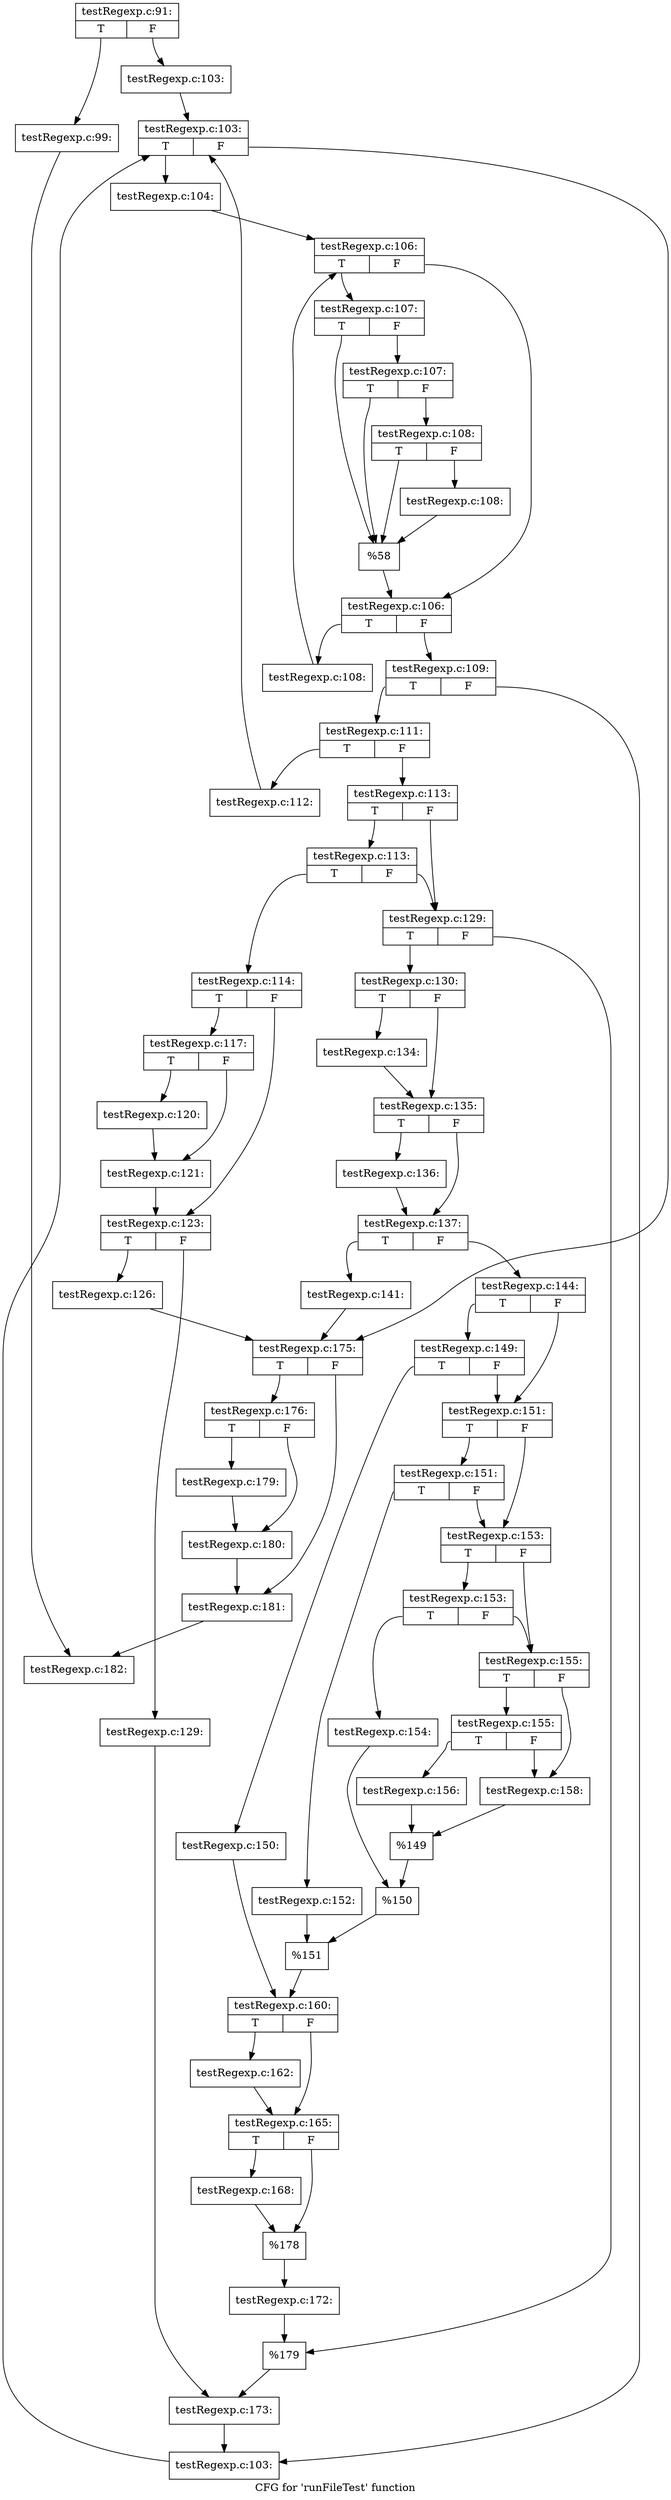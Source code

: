digraph "CFG for 'runFileTest' function" {
	label="CFG for 'runFileTest' function";

	Node0x3f9b030 [shape=record,label="{testRegexp.c:91:|{<s0>T|<s1>F}}"];
	Node0x3f9b030:s0 -> Node0x421c780;
	Node0x3f9b030:s1 -> Node0x421cc20;
	Node0x421c780 [shape=record,label="{testRegexp.c:99:}"];
	Node0x421c780 -> Node0x4215060;
	Node0x421cc20 [shape=record,label="{testRegexp.c:103:}"];
	Node0x421cc20 -> Node0x421c110;
	Node0x421c110 [shape=record,label="{testRegexp.c:103:|{<s0>T|<s1>F}}"];
	Node0x421c110:s0 -> Node0x421e3e0;
	Node0x421c110:s1 -> Node0x421c950;
	Node0x421e3e0 [shape=record,label="{testRegexp.c:104:}"];
	Node0x421e3e0 -> Node0x421f160;
	Node0x421f160 [shape=record,label="{testRegexp.c:106:|{<s0>T|<s1>F}}"];
	Node0x421f160:s0 -> Node0x421fb40;
	Node0x421f160:s1 -> Node0x421faf0;
	Node0x421fb40 [shape=record,label="{testRegexp.c:107:|{<s0>T|<s1>F}}"];
	Node0x421fb40:s0 -> Node0x421fd30;
	Node0x421fb40:s1 -> Node0x421fe20;
	Node0x421fe20 [shape=record,label="{testRegexp.c:107:|{<s0>T|<s1>F}}"];
	Node0x421fe20:s0 -> Node0x421fd30;
	Node0x421fe20:s1 -> Node0x421fdd0;
	Node0x421fdd0 [shape=record,label="{testRegexp.c:108:|{<s0>T|<s1>F}}"];
	Node0x421fdd0:s0 -> Node0x421fd30;
	Node0x421fdd0:s1 -> Node0x421fd80;
	Node0x421fd80 [shape=record,label="{testRegexp.c:108:}"];
	Node0x421fd80 -> Node0x421fd30;
	Node0x421fd30 [shape=record,label="{%58}"];
	Node0x421fd30 -> Node0x421faf0;
	Node0x421faf0 [shape=record,label="{testRegexp.c:106:|{<s0>T|<s1>F}}"];
	Node0x421faf0:s0 -> Node0x4220930;
	Node0x421faf0:s1 -> Node0x421f790;
	Node0x4220930 [shape=record,label="{testRegexp.c:108:}"];
	Node0x4220930 -> Node0x421f160;
	Node0x421f790 [shape=record,label="{testRegexp.c:109:|{<s0>T|<s1>F}}"];
	Node0x421f790:s0 -> Node0x4221530;
	Node0x421f790:s1 -> Node0x4221580;
	Node0x4221530 [shape=record,label="{testRegexp.c:111:|{<s0>T|<s1>F}}"];
	Node0x4221530:s0 -> Node0x42218c0;
	Node0x4221530:s1 -> Node0x4221910;
	Node0x42218c0 [shape=record,label="{testRegexp.c:112:}"];
	Node0x42218c0 -> Node0x421c110;
	Node0x4221910 [shape=record,label="{testRegexp.c:113:|{<s0>T|<s1>F}}"];
	Node0x4221910:s0 -> Node0x4221e40;
	Node0x4221910:s1 -> Node0x4221df0;
	Node0x4221e40 [shape=record,label="{testRegexp.c:113:|{<s0>T|<s1>F}}"];
	Node0x4221e40:s0 -> Node0x4221d50;
	Node0x4221e40:s1 -> Node0x4221df0;
	Node0x4221d50 [shape=record,label="{testRegexp.c:114:|{<s0>T|<s1>F}}"];
	Node0x4221d50:s0 -> Node0x4222a20;
	Node0x4221d50:s1 -> Node0x4222a70;
	Node0x4222a20 [shape=record,label="{testRegexp.c:117:|{<s0>T|<s1>F}}"];
	Node0x4222a20:s0 -> Node0x4222ee0;
	Node0x4222a20:s1 -> Node0x4222f30;
	Node0x4222ee0 [shape=record,label="{testRegexp.c:120:}"];
	Node0x4222ee0 -> Node0x4222f30;
	Node0x4222f30 [shape=record,label="{testRegexp.c:121:}"];
	Node0x4222f30 -> Node0x4222a70;
	Node0x4222a70 [shape=record,label="{testRegexp.c:123:|{<s0>T|<s1>F}}"];
	Node0x4222a70:s0 -> Node0x4224070;
	Node0x4222a70:s1 -> Node0x42240c0;
	Node0x4224070 [shape=record,label="{testRegexp.c:126:}"];
	Node0x4224070 -> Node0x421c950;
	Node0x42240c0 [shape=record,label="{testRegexp.c:129:}"];
	Node0x42240c0 -> Node0x4221da0;
	Node0x4221df0 [shape=record,label="{testRegexp.c:129:|{<s0>T|<s1>F}}"];
	Node0x4221df0:s0 -> Node0x4224880;
	Node0x4221df0:s1 -> Node0x42248d0;
	Node0x4224880 [shape=record,label="{testRegexp.c:130:|{<s0>T|<s1>F}}"];
	Node0x4224880:s0 -> Node0x42255b0;
	Node0x4224880:s1 -> Node0x4225600;
	Node0x42255b0 [shape=record,label="{testRegexp.c:134:}"];
	Node0x42255b0 -> Node0x4225600;
	Node0x4225600 [shape=record,label="{testRegexp.c:135:|{<s0>T|<s1>F}}"];
	Node0x4225600:s0 -> Node0x4225ba0;
	Node0x4225600:s1 -> Node0x4225bf0;
	Node0x4225ba0 [shape=record,label="{testRegexp.c:136:}"];
	Node0x4225ba0 -> Node0x4225bf0;
	Node0x4225bf0 [shape=record,label="{testRegexp.c:137:|{<s0>T|<s1>F}}"];
	Node0x4225bf0:s0 -> Node0x4226c70;
	Node0x4225bf0:s1 -> Node0x4226d10;
	Node0x4226c70 [shape=record,label="{testRegexp.c:141:}"];
	Node0x4226c70 -> Node0x421c950;
	Node0x4226d10 [shape=record,label="{testRegexp.c:144:|{<s0>T|<s1>F}}"];
	Node0x4226d10:s0 -> Node0x4228590;
	Node0x4226d10:s1 -> Node0x4228350;
	Node0x4228590 [shape=record,label="{testRegexp.c:149:|{<s0>T|<s1>F}}"];
	Node0x4228590:s0 -> Node0x4228070;
	Node0x4228590:s1 -> Node0x4228350;
	Node0x4228070 [shape=record,label="{testRegexp.c:150:}"];
	Node0x4228070 -> Node0x42283a0;
	Node0x4228350 [shape=record,label="{testRegexp.c:151:|{<s0>T|<s1>F}}"];
	Node0x4228350:s0 -> Node0x4228c20;
	Node0x4228350:s1 -> Node0x4228bd0;
	Node0x4228c20 [shape=record,label="{testRegexp.c:151:|{<s0>T|<s1>F}}"];
	Node0x4228c20:s0 -> Node0x4228b30;
	Node0x4228c20:s1 -> Node0x4228bd0;
	Node0x4228b30 [shape=record,label="{testRegexp.c:152:}"];
	Node0x4228b30 -> Node0x4228b80;
	Node0x4228bd0 [shape=record,label="{testRegexp.c:153:|{<s0>T|<s1>F}}"];
	Node0x4228bd0:s0 -> Node0x4229520;
	Node0x4228bd0:s1 -> Node0x42294d0;
	Node0x4229520 [shape=record,label="{testRegexp.c:153:|{<s0>T|<s1>F}}"];
	Node0x4229520:s0 -> Node0x4229430;
	Node0x4229520:s1 -> Node0x42294d0;
	Node0x4229430 [shape=record,label="{testRegexp.c:154:}"];
	Node0x4229430 -> Node0x4229480;
	Node0x42294d0 [shape=record,label="{testRegexp.c:155:|{<s0>T|<s1>F}}"];
	Node0x42294d0:s0 -> Node0x4229e20;
	Node0x42294d0:s1 -> Node0x4229dd0;
	Node0x4229e20 [shape=record,label="{testRegexp.c:155:|{<s0>T|<s1>F}}"];
	Node0x4229e20:s0 -> Node0x4229d30;
	Node0x4229e20:s1 -> Node0x4229dd0;
	Node0x4229d30 [shape=record,label="{testRegexp.c:156:}"];
	Node0x4229d30 -> Node0x4229d80;
	Node0x4229dd0 [shape=record,label="{testRegexp.c:158:}"];
	Node0x4229dd0 -> Node0x4229d80;
	Node0x4229d80 [shape=record,label="{%149}"];
	Node0x4229d80 -> Node0x4229480;
	Node0x4229480 [shape=record,label="{%150}"];
	Node0x4229480 -> Node0x4228b80;
	Node0x4228b80 [shape=record,label="{%151}"];
	Node0x4228b80 -> Node0x42283a0;
	Node0x42283a0 [shape=record,label="{testRegexp.c:160:|{<s0>T|<s1>F}}"];
	Node0x42283a0:s0 -> Node0x420e600;
	Node0x42283a0:s1 -> Node0x420e650;
	Node0x420e600 [shape=record,label="{testRegexp.c:162:}"];
	Node0x420e600 -> Node0x420e650;
	Node0x420e650 [shape=record,label="{testRegexp.c:165:|{<s0>T|<s1>F}}"];
	Node0x420e650:s0 -> Node0x420f700;
	Node0x420e650:s1 -> Node0x420f750;
	Node0x420f700 [shape=record,label="{testRegexp.c:168:}"];
	Node0x420f700 -> Node0x420f750;
	Node0x420f750 [shape=record,label="{%178}"];
	Node0x420f750 -> Node0x4226cc0;
	Node0x4226cc0 [shape=record,label="{testRegexp.c:172:}"];
	Node0x4226cc0 -> Node0x42248d0;
	Node0x42248d0 [shape=record,label="{%179}"];
	Node0x42248d0 -> Node0x4221da0;
	Node0x4221da0 [shape=record,label="{testRegexp.c:173:}"];
	Node0x4221da0 -> Node0x4221580;
	Node0x4221580 [shape=record,label="{testRegexp.c:103:}"];
	Node0x4221580 -> Node0x421c110;
	Node0x421c950 [shape=record,label="{testRegexp.c:175:|{<s0>T|<s1>F}}"];
	Node0x421c950:s0 -> Node0x420fe10;
	Node0x421c950:s1 -> Node0x420fe60;
	Node0x420fe10 [shape=record,label="{testRegexp.c:176:|{<s0>T|<s1>F}}"];
	Node0x420fe10:s0 -> Node0x422fff0;
	Node0x420fe10:s1 -> Node0x4230040;
	Node0x422fff0 [shape=record,label="{testRegexp.c:179:}"];
	Node0x422fff0 -> Node0x4230040;
	Node0x4230040 [shape=record,label="{testRegexp.c:180:}"];
	Node0x4230040 -> Node0x420fe60;
	Node0x420fe60 [shape=record,label="{testRegexp.c:181:}"];
	Node0x420fe60 -> Node0x4215060;
	Node0x4215060 [shape=record,label="{testRegexp.c:182:}"];
}
